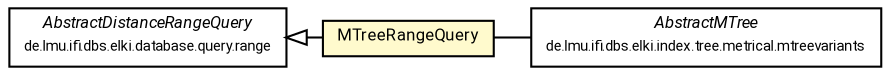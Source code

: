 #!/usr/local/bin/dot
#
# Class diagram 
# Generated by UMLGraph version R5_7_2-60-g0e99a6 (http://www.spinellis.gr/umlgraph/)
#

digraph G {
	graph [fontnames="svg"]
	edge [fontname="Roboto",fontsize=7,labelfontname="Roboto",labelfontsize=7,color="black"];
	node [fontname="Roboto",fontcolor="black",fontsize=8,shape=plaintext,margin=0,width=0,height=0];
	nodesep=0.15;
	ranksep=0.25;
	rankdir=LR;
	// de.lmu.ifi.dbs.elki.database.query.range.AbstractDistanceRangeQuery<O>
	c6725427 [label=<<table title="de.lmu.ifi.dbs.elki.database.query.range.AbstractDistanceRangeQuery" border="0" cellborder="1" cellspacing="0" cellpadding="2" href="../../../../../database/query/range/AbstractDistanceRangeQuery.html" target="_parent">
		<tr><td><table border="0" cellspacing="0" cellpadding="1">
		<tr><td align="center" balign="center"> <font face="Roboto"><i>AbstractDistanceRangeQuery</i></font> </td></tr>
		<tr><td align="center" balign="center"> <font face="Roboto" point-size="7.0">de.lmu.ifi.dbs.elki.database.query.range</font> </td></tr>
		</table></td></tr>
		</table>>, URL="../../../../../database/query/range/AbstractDistanceRangeQuery.html"];
	// de.lmu.ifi.dbs.elki.index.tree.metrical.mtreevariants.query.MTreeRangeQuery<O>
	c6725590 [label=<<table title="de.lmu.ifi.dbs.elki.index.tree.metrical.mtreevariants.query.MTreeRangeQuery" border="0" cellborder="1" cellspacing="0" cellpadding="2" bgcolor="lemonChiffon" href="MTreeRangeQuery.html" target="_parent">
		<tr><td><table border="0" cellspacing="0" cellpadding="1">
		<tr><td align="center" balign="center"> <font face="Roboto">MTreeRangeQuery</font> </td></tr>
		</table></td></tr>
		</table>>, URL="MTreeRangeQuery.html"];
	// de.lmu.ifi.dbs.elki.index.tree.metrical.mtreevariants.AbstractMTree<O, N extends de.lmu.ifi.dbs.elki.index.tree.metrical.mtreevariants.AbstractMTreeNode<O, N, E>, E extends de.lmu.ifi.dbs.elki.index.tree.metrical.mtreevariants.MTreeEntry, S extends de.lmu.ifi.dbs.elki.index.tree.metrical.mtreevariants.MTreeSettings<O, N, E>>
	c6725599 [label=<<table title="de.lmu.ifi.dbs.elki.index.tree.metrical.mtreevariants.AbstractMTree" border="0" cellborder="1" cellspacing="0" cellpadding="2" href="../AbstractMTree.html" target="_parent">
		<tr><td><table border="0" cellspacing="0" cellpadding="1">
		<tr><td align="center" balign="center"> <font face="Roboto"><i>AbstractMTree</i></font> </td></tr>
		<tr><td align="center" balign="center"> <font face="Roboto" point-size="7.0">de.lmu.ifi.dbs.elki.index.tree.metrical.mtreevariants</font> </td></tr>
		</table></td></tr>
		</table>>, URL="../AbstractMTree.html"];
	// de.lmu.ifi.dbs.elki.index.tree.metrical.mtreevariants.query.MTreeRangeQuery<O> extends de.lmu.ifi.dbs.elki.database.query.range.AbstractDistanceRangeQuery<O>
	c6725427 -> c6725590 [arrowtail=empty,dir=back,weight=10];
	// de.lmu.ifi.dbs.elki.index.tree.metrical.mtreevariants.query.MTreeRangeQuery<O> assoc de.lmu.ifi.dbs.elki.index.tree.metrical.mtreevariants.AbstractMTree<O, N extends de.lmu.ifi.dbs.elki.index.tree.metrical.mtreevariants.AbstractMTreeNode<O, N, E>, E extends de.lmu.ifi.dbs.elki.index.tree.metrical.mtreevariants.MTreeEntry, S extends de.lmu.ifi.dbs.elki.index.tree.metrical.mtreevariants.MTreeSettings<O, N, E>>
	c6725590 -> c6725599 [arrowhead=none,weight=2];
}

